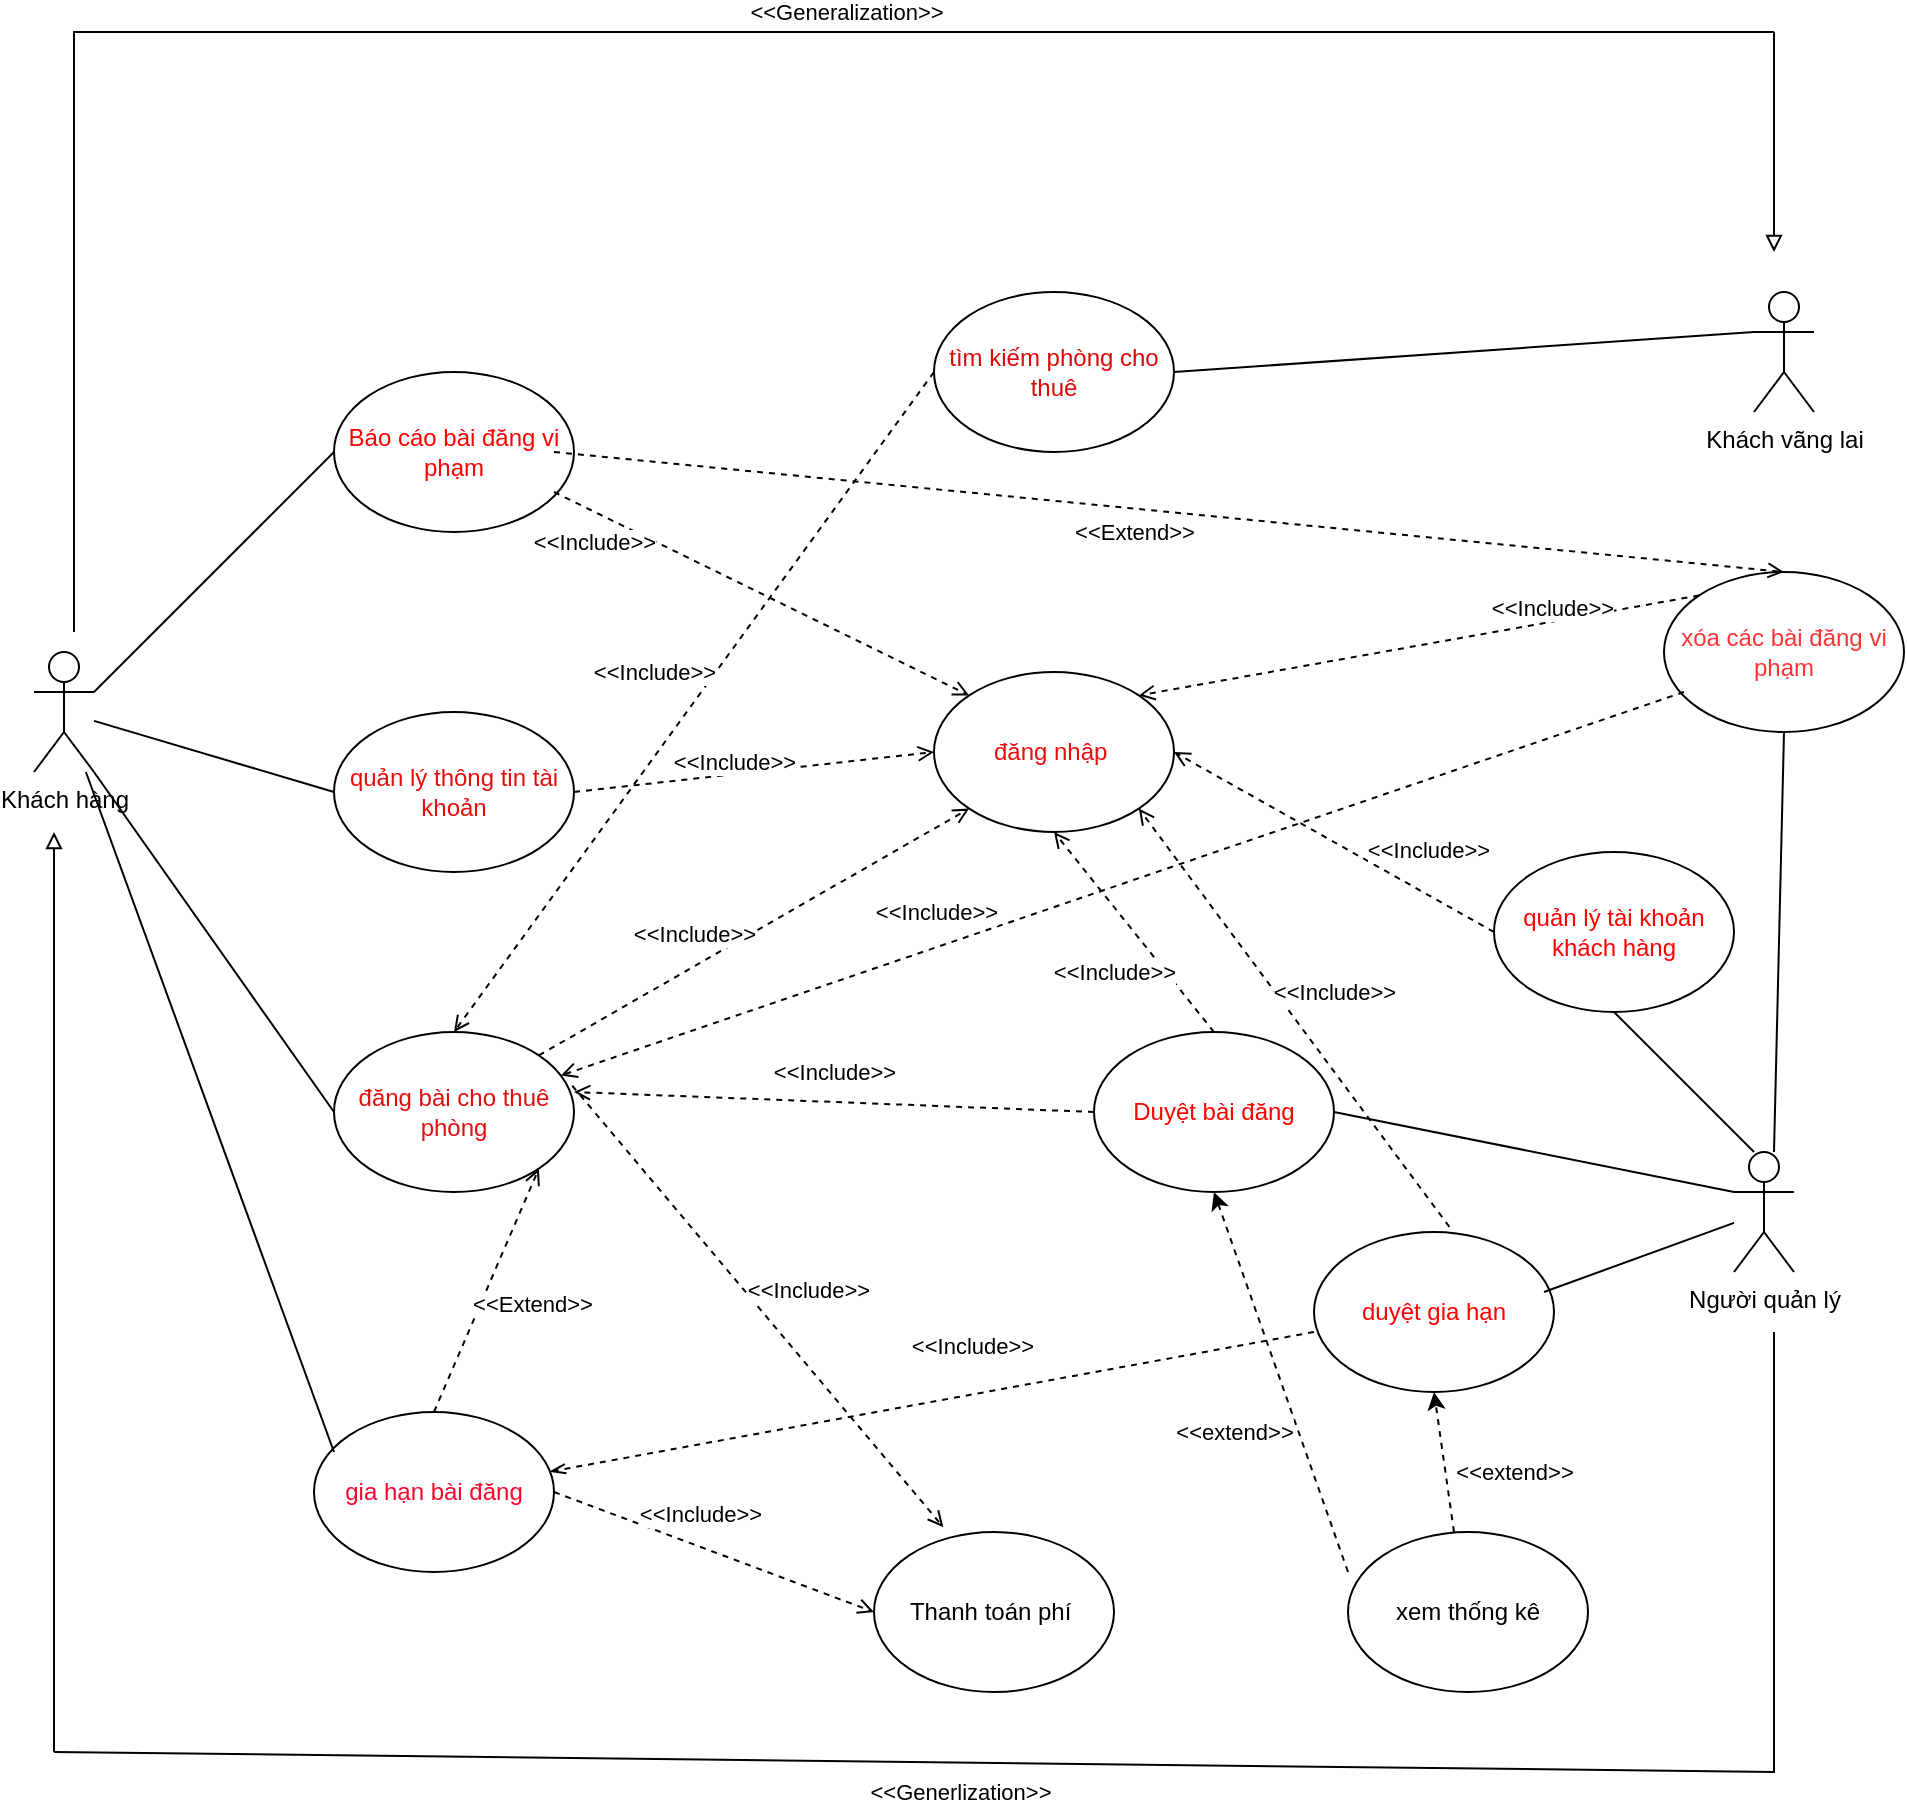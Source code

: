 <mxfile version="25.0.1" pages="7">
  <diagram name="Page-1" id="BQ_2tN83CtN3XIH8CyFC">
    <mxGraphModel dx="1050" dy="2858" grid="1" gridSize="10" guides="1" tooltips="1" connect="1" arrows="1" fold="1" page="1" pageScale="1" pageWidth="1654" pageHeight="2336" math="0" shadow="0">
      <root>
        <mxCell id="0" />
        <mxCell id="1" parent="0" />
        <mxCell id="l2JES9F-hAtox_VoTa_b-1" value="Khách hàng" style="shape=umlActor;verticalLabelPosition=bottom;verticalAlign=top;html=1;outlineConnect=0;" parent="1" vertex="1">
          <mxGeometry x="50" y="260" width="30" height="60" as="geometry" />
        </mxCell>
        <mxCell id="l2JES9F-hAtox_VoTa_b-2" value="Người quản lý" style="shape=umlActor;verticalLabelPosition=bottom;verticalAlign=top;html=1;outlineConnect=0;" parent="1" vertex="1">
          <mxGeometry x="900" y="510" width="30" height="60" as="geometry" />
        </mxCell>
        <mxCell id="l2JES9F-hAtox_VoTa_b-3" value="Khách vãng lai" style="shape=umlActor;verticalLabelPosition=bottom;verticalAlign=top;html=1;outlineConnect=0;" parent="1" vertex="1">
          <mxGeometry x="910" y="80" width="30" height="60" as="geometry" />
        </mxCell>
        <mxCell id="l2JES9F-hAtox_VoTa_b-4" value="đăng nhập&amp;nbsp;" style="ellipse;whiteSpace=wrap;html=1;fontColor=#e70d0d;" parent="1" vertex="1">
          <mxGeometry x="500" y="270" width="120" height="80" as="geometry" />
        </mxCell>
        <mxCell id="l2JES9F-hAtox_VoTa_b-5" value="quản lý thông tin tài khoản" style="ellipse;whiteSpace=wrap;html=1;fontColor=#e90c0c;" parent="1" vertex="1">
          <mxGeometry x="200" y="290" width="120" height="80" as="geometry" />
        </mxCell>
        <mxCell id="l2JES9F-hAtox_VoTa_b-6" value="đăng bài cho thuê phòng" style="ellipse;whiteSpace=wrap;html=1;fontColor=#e10e0e;" parent="1" vertex="1">
          <mxGeometry x="200" y="450" width="120" height="80" as="geometry" />
        </mxCell>
        <mxCell id="l2JES9F-hAtox_VoTa_b-7" value="Báo cáo bài đăng vi phạm" style="ellipse;whiteSpace=wrap;html=1;fontColor=#FF0000;" parent="1" vertex="1">
          <mxGeometry x="200" y="120" width="120" height="80" as="geometry" />
        </mxCell>
        <mxCell id="l2JES9F-hAtox_VoTa_b-8" value="Duyệt bài đăng" style="ellipse;whiteSpace=wrap;html=1;fontColor=#FF0000;" parent="1" vertex="1">
          <mxGeometry x="580" y="450" width="120" height="80" as="geometry" />
        </mxCell>
        <mxCell id="l2JES9F-hAtox_VoTa_b-9" value="tìm kiếm phòng cho thuê" style="ellipse;whiteSpace=wrap;html=1;fontColor=#dd0808;" parent="1" vertex="1">
          <mxGeometry x="500" y="80" width="120" height="80" as="geometry" />
        </mxCell>
        <mxCell id="l2JES9F-hAtox_VoTa_b-10" value="Thanh toán phí&amp;nbsp;" style="ellipse;whiteSpace=wrap;html=1;" parent="1" vertex="1">
          <mxGeometry x="470" y="700" width="120" height="80" as="geometry" />
        </mxCell>
        <mxCell id="l2JES9F-hAtox_VoTa_b-11" value="xóa các bài đăng vi phạm" style="ellipse;whiteSpace=wrap;html=1;fontColor=#FF3333;" parent="1" vertex="1">
          <mxGeometry x="865" y="220" width="120" height="80" as="geometry" />
        </mxCell>
        <mxCell id="l2JES9F-hAtox_VoTa_b-12" value="quản lý tài khoản khách hàng" style="ellipse;whiteSpace=wrap;html=1;fontColor=#FF0000;" parent="1" vertex="1">
          <mxGeometry x="780" y="360" width="120" height="80" as="geometry" />
        </mxCell>
        <mxCell id="l2JES9F-hAtox_VoTa_b-13" value="duyệt gia hạn" style="ellipse;whiteSpace=wrap;html=1;fontColor=#FF0000;" parent="1" vertex="1">
          <mxGeometry x="690" y="550" width="120" height="80" as="geometry" />
        </mxCell>
        <mxCell id="l2JES9F-hAtox_VoTa_b-14" value="" style="endArrow=none;html=1;rounded=0;entryX=0;entryY=0.5;entryDx=0;entryDy=0;" parent="1" target="l2JES9F-hAtox_VoTa_b-7" edge="1">
          <mxGeometry width="50" height="50" relative="1" as="geometry">
            <mxPoint x="80" y="280" as="sourcePoint" />
            <mxPoint x="130" y="230" as="targetPoint" />
          </mxGeometry>
        </mxCell>
        <mxCell id="l2JES9F-hAtox_VoTa_b-15" value="" style="endArrow=none;html=1;rounded=0;entryX=0;entryY=0.5;entryDx=0;entryDy=0;" parent="1" source="l2JES9F-hAtox_VoTa_b-1" target="l2JES9F-hAtox_VoTa_b-5" edge="1">
          <mxGeometry width="50" height="50" relative="1" as="geometry">
            <mxPoint x="80" y="320" as="sourcePoint" />
            <mxPoint x="130" y="270" as="targetPoint" />
          </mxGeometry>
        </mxCell>
        <mxCell id="l2JES9F-hAtox_VoTa_b-16" value="" style="endArrow=none;html=1;rounded=0;exitX=0;exitY=0.5;exitDx=0;exitDy=0;entryX=1;entryY=1;entryDx=0;entryDy=0;entryPerimeter=0;" parent="1" source="l2JES9F-hAtox_VoTa_b-6" target="l2JES9F-hAtox_VoTa_b-1" edge="1">
          <mxGeometry width="50" height="50" relative="1" as="geometry">
            <mxPoint x="50" y="390" as="sourcePoint" />
            <mxPoint x="100" y="340" as="targetPoint" />
          </mxGeometry>
        </mxCell>
        <mxCell id="l2JES9F-hAtox_VoTa_b-17" value="" style="endArrow=open;html=1;rounded=0;entryX=0.289;entryY=-0.03;entryDx=0;entryDy=0;dashed=1;endFill=0;exitX=0.993;exitY=0.336;exitDx=0;exitDy=0;exitPerimeter=0;entryPerimeter=0;" parent="1" source="l2JES9F-hAtox_VoTa_b-6" target="l2JES9F-hAtox_VoTa_b-10" edge="1">
          <mxGeometry width="50" height="50" relative="1" as="geometry">
            <mxPoint x="320" y="342" as="sourcePoint" />
            <mxPoint x="408" y="280" as="targetPoint" />
          </mxGeometry>
        </mxCell>
        <mxCell id="l2JES9F-hAtox_VoTa_b-18" value="&amp;lt;&amp;lt;Include&amp;gt;&amp;gt;" style="edgeLabel;html=1;align=center;verticalAlign=middle;resizable=0;points=[];" parent="l2JES9F-hAtox_VoTa_b-17" vertex="1" connectable="0">
          <mxGeometry x="0.053" y="2" relative="1" as="geometry">
            <mxPoint x="18" y="-13" as="offset" />
          </mxGeometry>
        </mxCell>
        <mxCell id="l2JES9F-hAtox_VoTa_b-19" value="" style="endArrow=open;dashed=1;html=1;rounded=0;entryX=1;entryY=0.375;entryDx=0;entryDy=0;endFill=0;exitX=0;exitY=0.5;exitDx=0;exitDy=0;entryPerimeter=0;" parent="1" source="l2JES9F-hAtox_VoTa_b-8" target="l2JES9F-hAtox_VoTa_b-6" edge="1">
          <mxGeometry width="50" height="50" relative="1" as="geometry">
            <mxPoint x="473" y="399" as="sourcePoint" />
            <mxPoint x="447" y="480" as="targetPoint" />
          </mxGeometry>
        </mxCell>
        <mxCell id="l2JES9F-hAtox_VoTa_b-20" value="&amp;lt;&amp;lt;Include&amp;gt;&amp;gt;" style="edgeLabel;html=1;align=center;verticalAlign=middle;resizable=0;points=[];" parent="l2JES9F-hAtox_VoTa_b-19" vertex="1" connectable="0">
          <mxGeometry x="-0.332" y="-1" relative="1" as="geometry">
            <mxPoint x="-43" y="-16" as="offset" />
          </mxGeometry>
        </mxCell>
        <mxCell id="l2JES9F-hAtox_VoTa_b-21" value="" style="endArrow=none;html=1;rounded=0;" parent="1" target="l2JES9F-hAtox_VoTa_b-2" edge="1">
          <mxGeometry width="50" height="50" relative="1" as="geometry">
            <mxPoint x="805" y="580" as="sourcePoint" />
            <mxPoint x="960" y="550" as="targetPoint" />
          </mxGeometry>
        </mxCell>
        <mxCell id="l2JES9F-hAtox_VoTa_b-22" value="" style="endArrow=none;html=1;rounded=0;entryX=1.017;entryY=0.418;entryDx=0;entryDy=0;entryPerimeter=0;exitX=0.5;exitY=1;exitDx=0;exitDy=0;" parent="1" source="l2JES9F-hAtox_VoTa_b-12" edge="1">
          <mxGeometry width="50" height="50" relative="1" as="geometry">
            <mxPoint x="978" y="497" as="sourcePoint" />
            <mxPoint x="910" y="510" as="targetPoint" />
          </mxGeometry>
        </mxCell>
        <mxCell id="l2JES9F-hAtox_VoTa_b-23" value="" style="endArrow=none;html=1;rounded=0;entryX=0.5;entryY=1;entryDx=0;entryDy=0;" parent="1" target="l2JES9F-hAtox_VoTa_b-11" edge="1">
          <mxGeometry width="50" height="50" relative="1" as="geometry">
            <mxPoint x="920" y="510" as="sourcePoint" />
            <mxPoint x="970" y="460" as="targetPoint" />
          </mxGeometry>
        </mxCell>
        <mxCell id="l2JES9F-hAtox_VoTa_b-25" value="gia hạn bài đăng" style="ellipse;whiteSpace=wrap;html=1;fontColor=#f9062b;" parent="1" vertex="1">
          <mxGeometry x="190" y="640" width="120" height="80" as="geometry" />
        </mxCell>
        <mxCell id="l2JES9F-hAtox_VoTa_b-30" value="" style="endArrow=open;html=1;rounded=0;entryX=1;entryY=1;entryDx=0;entryDy=0;dashed=1;startArrow=none;startFill=0;endFill=0;exitX=0.5;exitY=0;exitDx=0;exitDy=0;" parent="1" source="l2JES9F-hAtox_VoTa_b-25" target="l2JES9F-hAtox_VoTa_b-6" edge="1">
          <mxGeometry width="50" height="50" relative="1" as="geometry">
            <mxPoint x="350" y="650" as="sourcePoint" />
            <mxPoint x="468" y="538" as="targetPoint" />
          </mxGeometry>
        </mxCell>
        <mxCell id="l2JES9F-hAtox_VoTa_b-31" value="&amp;lt;&amp;lt;Extend&amp;gt;&amp;gt;" style="edgeLabel;html=1;align=center;verticalAlign=middle;resizable=0;points=[];" parent="l2JES9F-hAtox_VoTa_b-30" vertex="1" connectable="0">
          <mxGeometry x="-0.044" y="-11" relative="1" as="geometry">
            <mxPoint x="14" as="offset" />
          </mxGeometry>
        </mxCell>
        <mxCell id="l2JES9F-hAtox_VoTa_b-32" value="" style="endArrow=open;dashed=1;html=1;rounded=0;entryX=0;entryY=0.5;entryDx=0;entryDy=0;endFill=0;exitX=1;exitY=0.5;exitDx=0;exitDy=0;" parent="1" source="l2JES9F-hAtox_VoTa_b-25" target="l2JES9F-hAtox_VoTa_b-10" edge="1">
          <mxGeometry width="50" height="50" relative="1" as="geometry">
            <mxPoint x="400" y="662" as="sourcePoint" />
            <mxPoint x="428" y="610" as="targetPoint" />
          </mxGeometry>
        </mxCell>
        <mxCell id="l2JES9F-hAtox_VoTa_b-33" value="&amp;lt;&amp;lt;Include&amp;gt;&amp;gt;" style="edgeLabel;html=1;align=center;verticalAlign=middle;resizable=0;points=[];" parent="l2JES9F-hAtox_VoTa_b-32" vertex="1" connectable="0">
          <mxGeometry x="-0.332" y="-1" relative="1" as="geometry">
            <mxPoint x="20" y="-10" as="offset" />
          </mxGeometry>
        </mxCell>
        <mxCell id="l2JES9F-hAtox_VoTa_b-34" value="" style="endArrow=none;html=1;rounded=0;entryX=0;entryY=0.333;entryDx=0;entryDy=0;entryPerimeter=0;" parent="1" target="l2JES9F-hAtox_VoTa_b-2" edge="1">
          <mxGeometry width="50" height="50" relative="1" as="geometry">
            <mxPoint x="700" y="490" as="sourcePoint" />
            <mxPoint x="750" y="440" as="targetPoint" />
          </mxGeometry>
        </mxCell>
        <mxCell id="l2JES9F-hAtox_VoTa_b-35" value="" style="endArrow=openThin;dashed=1;html=1;rounded=0;entryX=0.982;entryY=0.373;entryDx=0;entryDy=0;endFill=0;exitX=0;exitY=0.5;exitDx=0;exitDy=0;entryPerimeter=0;" parent="1" target="l2JES9F-hAtox_VoTa_b-25" edge="1">
          <mxGeometry width="50" height="50" relative="1" as="geometry">
            <mxPoint x="690" y="600" as="sourcePoint" />
            <mxPoint x="430" y="590" as="targetPoint" />
          </mxGeometry>
        </mxCell>
        <mxCell id="l2JES9F-hAtox_VoTa_b-36" value="&amp;lt;&amp;lt;Include&amp;gt;&amp;gt;" style="edgeLabel;html=1;align=center;verticalAlign=middle;resizable=0;points=[];" parent="l2JES9F-hAtox_VoTa_b-35" vertex="1" connectable="0">
          <mxGeometry x="-0.332" y="-1" relative="1" as="geometry">
            <mxPoint x="-43" y="-16" as="offset" />
          </mxGeometry>
        </mxCell>
        <mxCell id="l2JES9F-hAtox_VoTa_b-37" value="" style="endArrow=open;html=1;rounded=0;entryX=0.5;entryY=0;entryDx=0;entryDy=0;dashed=1;startArrow=none;startFill=0;endFill=0;exitX=1;exitY=0.5;exitDx=0;exitDy=0;" parent="1" target="l2JES9F-hAtox_VoTa_b-11" edge="1">
          <mxGeometry width="50" height="50" relative="1" as="geometry">
            <mxPoint x="310" y="160" as="sourcePoint" />
            <mxPoint x="445" y="140" as="targetPoint" />
          </mxGeometry>
        </mxCell>
        <mxCell id="l2JES9F-hAtox_VoTa_b-38" value="&amp;lt;&amp;lt;Extend&amp;gt;&amp;gt;" style="edgeLabel;html=1;align=center;verticalAlign=middle;resizable=0;points=[];" parent="l2JES9F-hAtox_VoTa_b-37" vertex="1" connectable="0">
          <mxGeometry x="-0.044" y="-11" relative="1" as="geometry">
            <mxPoint x="-3" as="offset" />
          </mxGeometry>
        </mxCell>
        <mxCell id="l2JES9F-hAtox_VoTa_b-39" value="" style="endArrow=none;html=1;rounded=0;entryX=0;entryY=0.333;entryDx=0;entryDy=0;entryPerimeter=0;exitX=1;exitY=0.5;exitDx=0;exitDy=0;" parent="1" source="l2JES9F-hAtox_VoTa_b-9" target="l2JES9F-hAtox_VoTa_b-3" edge="1">
          <mxGeometry width="50" height="50" relative="1" as="geometry">
            <mxPoint x="800" y="170" as="sourcePoint" />
            <mxPoint x="850" y="120" as="targetPoint" />
          </mxGeometry>
        </mxCell>
        <mxCell id="l2JES9F-hAtox_VoTa_b-40" value="" style="endArrow=open;dashed=1;html=1;rounded=0;entryX=0;entryY=0;entryDx=0;entryDy=0;endFill=0;exitX=1;exitY=0.5;exitDx=0;exitDy=0;" parent="1" target="l2JES9F-hAtox_VoTa_b-4" edge="1">
          <mxGeometry width="50" height="50" relative="1" as="geometry">
            <mxPoint x="310" y="180" as="sourcePoint" />
            <mxPoint x="420" y="280" as="targetPoint" />
          </mxGeometry>
        </mxCell>
        <mxCell id="l2JES9F-hAtox_VoTa_b-41" value="&amp;lt;&amp;lt;Include&amp;gt;&amp;gt;" style="edgeLabel;html=1;align=center;verticalAlign=middle;resizable=0;points=[];" parent="l2JES9F-hAtox_VoTa_b-40" vertex="1" connectable="0">
          <mxGeometry x="-0.332" y="-1" relative="1" as="geometry">
            <mxPoint x="-49" y="-10" as="offset" />
          </mxGeometry>
        </mxCell>
        <mxCell id="l2JES9F-hAtox_VoTa_b-42" value="" style="endArrow=open;dashed=1;html=1;rounded=0;entryX=0;entryY=0.5;entryDx=0;entryDy=0;endFill=0;exitX=1;exitY=0.5;exitDx=0;exitDy=0;" parent="1" target="l2JES9F-hAtox_VoTa_b-4" edge="1">
          <mxGeometry width="50" height="50" relative="1" as="geometry">
            <mxPoint x="320" y="330" as="sourcePoint" />
            <mxPoint x="430" y="430" as="targetPoint" />
          </mxGeometry>
        </mxCell>
        <mxCell id="l2JES9F-hAtox_VoTa_b-43" value="&amp;lt;&amp;lt;Include&amp;gt;&amp;gt;" style="edgeLabel;html=1;align=center;verticalAlign=middle;resizable=0;points=[];" parent="l2JES9F-hAtox_VoTa_b-42" vertex="1" connectable="0">
          <mxGeometry x="-0.332" y="-1" relative="1" as="geometry">
            <mxPoint x="20" y="-10" as="offset" />
          </mxGeometry>
        </mxCell>
        <mxCell id="l2JES9F-hAtox_VoTa_b-44" value="" style="endArrow=open;dashed=1;html=1;rounded=0;entryX=0;entryY=1;entryDx=0;entryDy=0;endFill=0;exitX=1;exitY=0;exitDx=0;exitDy=0;" parent="1" source="l2JES9F-hAtox_VoTa_b-6" target="l2JES9F-hAtox_VoTa_b-4" edge="1">
          <mxGeometry width="50" height="50" relative="1" as="geometry">
            <mxPoint x="390" y="340" as="sourcePoint" />
            <mxPoint x="500" y="440" as="targetPoint" />
          </mxGeometry>
        </mxCell>
        <mxCell id="l2JES9F-hAtox_VoTa_b-45" value="&amp;lt;&amp;lt;Include&amp;gt;&amp;gt;" style="edgeLabel;html=1;align=center;verticalAlign=middle;resizable=0;points=[];" parent="l2JES9F-hAtox_VoTa_b-44" vertex="1" connectable="0">
          <mxGeometry x="-0.332" y="-1" relative="1" as="geometry">
            <mxPoint x="5" y="-21" as="offset" />
          </mxGeometry>
        </mxCell>
        <mxCell id="l2JES9F-hAtox_VoTa_b-46" value="" style="endArrow=open;dashed=1;html=1;rounded=0;entryX=1;entryY=0.5;entryDx=0;entryDy=0;endFill=0;exitX=0;exitY=0.5;exitDx=0;exitDy=0;" parent="1" source="l2JES9F-hAtox_VoTa_b-12" target="l2JES9F-hAtox_VoTa_b-4" edge="1">
          <mxGeometry width="50" height="50" relative="1" as="geometry">
            <mxPoint x="630" y="400" as="sourcePoint" />
            <mxPoint x="838" y="502" as="targetPoint" />
          </mxGeometry>
        </mxCell>
        <mxCell id="l2JES9F-hAtox_VoTa_b-47" value="&amp;lt;&amp;lt;Include&amp;gt;&amp;gt;" style="edgeLabel;html=1;align=center;verticalAlign=middle;resizable=0;points=[];" parent="l2JES9F-hAtox_VoTa_b-46" vertex="1" connectable="0">
          <mxGeometry x="-0.332" y="-1" relative="1" as="geometry">
            <mxPoint x="20" y="-10" as="offset" />
          </mxGeometry>
        </mxCell>
        <mxCell id="l2JES9F-hAtox_VoTa_b-48" value="" style="endArrow=open;dashed=1;html=1;rounded=0;entryX=0.5;entryY=1;entryDx=0;entryDy=0;endFill=0;exitX=0.5;exitY=0;exitDx=0;exitDy=0;" parent="1" source="l2JES9F-hAtox_VoTa_b-8" target="l2JES9F-hAtox_VoTa_b-4" edge="1">
          <mxGeometry width="50" height="50" relative="1" as="geometry">
            <mxPoint x="740" y="460" as="sourcePoint" />
            <mxPoint x="580" y="370" as="targetPoint" />
          </mxGeometry>
        </mxCell>
        <mxCell id="l2JES9F-hAtox_VoTa_b-49" value="&amp;lt;&amp;lt;Include&amp;gt;&amp;gt;" style="edgeLabel;html=1;align=center;verticalAlign=middle;resizable=0;points=[];" parent="l2JES9F-hAtox_VoTa_b-48" vertex="1" connectable="0">
          <mxGeometry x="-0.332" y="-1" relative="1" as="geometry">
            <mxPoint x="-24" y="4" as="offset" />
          </mxGeometry>
        </mxCell>
        <mxCell id="l2JES9F-hAtox_VoTa_b-50" value="" style="endArrow=open;dashed=1;html=1;rounded=0;entryX=1;entryY=1;entryDx=0;entryDy=0;endFill=0;exitX=0.564;exitY=-0.032;exitDx=0;exitDy=0;exitPerimeter=0;" parent="1" source="l2JES9F-hAtox_VoTa_b-13" target="l2JES9F-hAtox_VoTa_b-4" edge="1">
          <mxGeometry width="50" height="50" relative="1" as="geometry">
            <mxPoint x="800" y="420" as="sourcePoint" />
            <mxPoint x="640" y="330" as="targetPoint" />
          </mxGeometry>
        </mxCell>
        <mxCell id="l2JES9F-hAtox_VoTa_b-51" value="&amp;lt;&amp;lt;Include&amp;gt;&amp;gt;" style="edgeLabel;html=1;align=center;verticalAlign=middle;resizable=0;points=[];" parent="l2JES9F-hAtox_VoTa_b-50" vertex="1" connectable="0">
          <mxGeometry x="-0.332" y="-1" relative="1" as="geometry">
            <mxPoint x="-7" y="-47" as="offset" />
          </mxGeometry>
        </mxCell>
        <mxCell id="l2JES9F-hAtox_VoTa_b-52" value="" style="endArrow=open;dashed=1;html=1;rounded=0;entryX=1;entryY=0;entryDx=0;entryDy=0;endFill=0;exitX=0;exitY=0;exitDx=0;exitDy=0;" parent="1" source="l2JES9F-hAtox_VoTa_b-11" target="l2JES9F-hAtox_VoTa_b-4" edge="1">
          <mxGeometry width="50" height="50" relative="1" as="geometry">
            <mxPoint x="810" y="370" as="sourcePoint" />
            <mxPoint x="650" y="280" as="targetPoint" />
          </mxGeometry>
        </mxCell>
        <mxCell id="l2JES9F-hAtox_VoTa_b-53" value="&amp;lt;&amp;lt;Include&amp;gt;&amp;gt;" style="edgeLabel;html=1;align=center;verticalAlign=middle;resizable=0;points=[];" parent="l2JES9F-hAtox_VoTa_b-52" vertex="1" connectable="0">
          <mxGeometry x="-0.332" y="-1" relative="1" as="geometry">
            <mxPoint x="20" y="-10" as="offset" />
          </mxGeometry>
        </mxCell>
        <mxCell id="l2JES9F-hAtox_VoTa_b-54" value="" style="endArrow=open;html=1;rounded=0;entryX=0.5;entryY=0;entryDx=0;entryDy=0;dashed=1;endFill=0;exitX=0.993;exitY=0.336;exitDx=0;exitDy=0;exitPerimeter=0;" parent="1" target="l2JES9F-hAtox_VoTa_b-6" edge="1">
          <mxGeometry width="50" height="50" relative="1" as="geometry">
            <mxPoint x="500" y="120" as="sourcePoint" />
            <mxPoint x="636" y="381" as="targetPoint" />
          </mxGeometry>
        </mxCell>
        <mxCell id="l2JES9F-hAtox_VoTa_b-55" value="&amp;lt;&amp;lt;Include&amp;gt;&amp;gt;" style="edgeLabel;html=1;align=center;verticalAlign=middle;resizable=0;points=[];" parent="l2JES9F-hAtox_VoTa_b-54" vertex="1" connectable="0">
          <mxGeometry x="0.053" y="2" relative="1" as="geometry">
            <mxPoint x="-15" y="-25" as="offset" />
          </mxGeometry>
        </mxCell>
        <mxCell id="b-0u2ELMf1P-YtvKKE3--1" value="" style="endArrow=open;dashed=1;html=1;rounded=0;endFill=0;exitX=0;exitY=0.5;exitDx=0;exitDy=0;" parent="1" target="l2JES9F-hAtox_VoTa_b-6" edge="1">
          <mxGeometry width="50" height="50" relative="1" as="geometry">
            <mxPoint x="875" y="280" as="sourcePoint" />
            <mxPoint x="460" y="430" as="targetPoint" />
          </mxGeometry>
        </mxCell>
        <mxCell id="b-0u2ELMf1P-YtvKKE3--2" value="&amp;lt;&amp;lt;Include&amp;gt;&amp;gt;" style="edgeLabel;html=1;align=center;verticalAlign=middle;resizable=0;points=[];" parent="b-0u2ELMf1P-YtvKKE3--1" vertex="1" connectable="0">
          <mxGeometry x="-0.332" y="-1" relative="1" as="geometry">
            <mxPoint x="-187" y="47" as="offset" />
          </mxGeometry>
        </mxCell>
        <mxCell id="b-0u2ELMf1P-YtvKKE3--3" value="" style="endArrow=none;html=1;rounded=0;" parent="1" target="l2JES9F-hAtox_VoTa_b-1" edge="1">
          <mxGeometry width="50" height="50" relative="1" as="geometry">
            <mxPoint x="200" y="660" as="sourcePoint" />
            <mxPoint x="250" y="610" as="targetPoint" />
          </mxGeometry>
        </mxCell>
        <mxCell id="TFb3uldHtJYD3gNNS8uy-1" value="" style="endArrow=none;html=1;rounded=0;endFill=0;" parent="1" edge="1">
          <mxGeometry width="50" height="50" relative="1" as="geometry">
            <mxPoint x="70" y="250" as="sourcePoint" />
            <mxPoint x="920" y="-50" as="targetPoint" />
            <Array as="points">
              <mxPoint x="70" y="-50" />
            </Array>
          </mxGeometry>
        </mxCell>
        <mxCell id="TFb3uldHtJYD3gNNS8uy-3" value="&amp;lt;&amp;lt;Generalization&amp;gt;&amp;gt;" style="edgeLabel;html=1;align=center;verticalAlign=middle;resizable=0;points=[];" parent="TFb3uldHtJYD3gNNS8uy-1" vertex="1" connectable="0">
          <mxGeometry x="0.193" y="1" relative="1" as="geometry">
            <mxPoint y="-9" as="offset" />
          </mxGeometry>
        </mxCell>
        <mxCell id="TFb3uldHtJYD3gNNS8uy-2" value="" style="endArrow=none;html=1;rounded=0;startArrow=block;startFill=0;" parent="1" edge="1">
          <mxGeometry width="50" height="50" relative="1" as="geometry">
            <mxPoint x="920" y="60" as="sourcePoint" />
            <mxPoint x="920" y="-50" as="targetPoint" />
          </mxGeometry>
        </mxCell>
        <mxCell id="TFb3uldHtJYD3gNNS8uy-4" value="" style="endArrow=none;html=1;rounded=0;" parent="1" edge="1">
          <mxGeometry width="50" height="50" relative="1" as="geometry">
            <mxPoint x="920" y="820" as="sourcePoint" />
            <mxPoint x="920" y="600" as="targetPoint" />
            <Array as="points">
              <mxPoint x="60" y="810" />
              <mxPoint x="920" y="820" />
            </Array>
          </mxGeometry>
        </mxCell>
        <mxCell id="TFb3uldHtJYD3gNNS8uy-5" value="&amp;lt;&amp;lt;Generlization&amp;gt;&amp;gt;" style="edgeLabel;html=1;align=center;verticalAlign=middle;resizable=0;points=[];" parent="TFb3uldHtJYD3gNNS8uy-4" vertex="1" connectable="0">
          <mxGeometry x="0.329" y="-2" relative="1" as="geometry">
            <mxPoint x="24" y="13" as="offset" />
          </mxGeometry>
        </mxCell>
        <mxCell id="TFb3uldHtJYD3gNNS8uy-6" value="" style="endArrow=block;html=1;rounded=0;endFill=0;" parent="1" edge="1">
          <mxGeometry width="50" height="50" relative="1" as="geometry">
            <mxPoint x="60" y="810" as="sourcePoint" />
            <mxPoint x="60" y="350" as="targetPoint" />
          </mxGeometry>
        </mxCell>
        <mxCell id="HPpDQk6_HdTzT-pxfKcA-1" value="xem thống kê" style="ellipse;whiteSpace=wrap;html=1;" vertex="1" parent="1">
          <mxGeometry x="707" y="700" width="120" height="80" as="geometry" />
        </mxCell>
        <mxCell id="HPpDQk6_HdTzT-pxfKcA-2" value="" style="endArrow=classic;html=1;rounded=0;entryX=0.5;entryY=1;entryDx=0;entryDy=0;dashed=1;" edge="1" parent="1" target="l2JES9F-hAtox_VoTa_b-13">
          <mxGeometry width="50" height="50" relative="1" as="geometry">
            <mxPoint x="760" y="700" as="sourcePoint" />
            <mxPoint x="810" y="650" as="targetPoint" />
          </mxGeometry>
        </mxCell>
        <mxCell id="HPpDQk6_HdTzT-pxfKcA-3" value="&amp;lt;&amp;lt;extend&amp;gt;&amp;gt;" style="edgeLabel;html=1;align=center;verticalAlign=middle;resizable=0;points=[];" vertex="1" connectable="0" parent="HPpDQk6_HdTzT-pxfKcA-2">
          <mxGeometry x="-0.396" y="-2" relative="1" as="geometry">
            <mxPoint x="31" y="-9" as="offset" />
          </mxGeometry>
        </mxCell>
        <mxCell id="kXOq1no8hSAdgimMVX8w-1" value="" style="endArrow=classic;html=1;rounded=0;entryX=0.5;entryY=1;entryDx=0;entryDy=0;dashed=1;" edge="1" parent="1" target="l2JES9F-hAtox_VoTa_b-8">
          <mxGeometry width="50" height="50" relative="1" as="geometry">
            <mxPoint x="707" y="720" as="sourcePoint" />
            <mxPoint x="697" y="650" as="targetPoint" />
          </mxGeometry>
        </mxCell>
        <mxCell id="kXOq1no8hSAdgimMVX8w-2" value="&amp;lt;&amp;lt;extend&amp;gt;&amp;gt;" style="edgeLabel;html=1;align=center;verticalAlign=middle;resizable=0;points=[];" vertex="1" connectable="0" parent="kXOq1no8hSAdgimMVX8w-1">
          <mxGeometry x="-0.396" y="-2" relative="1" as="geometry">
            <mxPoint x="-39" y="-12" as="offset" />
          </mxGeometry>
        </mxCell>
      </root>
    </mxGraphModel>
  </diagram>
  <diagram id="DK-BDEnetNu68t1VIco0" name="Page-2">
    <mxGraphModel dx="1050" dy="522" grid="1" gridSize="10" guides="1" tooltips="1" connect="1" arrows="1" fold="1" page="1" pageScale="1" pageWidth="850" pageHeight="1100" math="0" shadow="0">
      <root>
        <mxCell id="0" />
        <mxCell id="1" parent="0" />
        <mxCell id="_vLj43gm9U5g7hw9mRvg-1" value="KH/QTV" style="shape=umlActor;verticalLabelPosition=bottom;verticalAlign=top;html=1;outlineConnect=0;" parent="1" vertex="1">
          <mxGeometry x="180" y="220" width="30" height="60" as="geometry" />
        </mxCell>
        <mxCell id="_vLj43gm9U5g7hw9mRvg-2" value="đăng nhập" style="ellipse;whiteSpace=wrap;html=1;" parent="1" vertex="1">
          <mxGeometry x="340" y="220" width="120" height="80" as="geometry" />
        </mxCell>
        <mxCell id="_vLj43gm9U5g7hw9mRvg-3" value="" style="endArrow=none;html=1;rounded=0;entryX=0;entryY=0.5;entryDx=0;entryDy=0;" parent="1" target="_vLj43gm9U5g7hw9mRvg-2" edge="1">
          <mxGeometry width="50" height="50" relative="1" as="geometry">
            <mxPoint x="210" y="240" as="sourcePoint" />
            <mxPoint x="260" y="190" as="targetPoint" />
          </mxGeometry>
        </mxCell>
        <mxCell id="_vLj43gm9U5g7hw9mRvg-4" value="đăng ký" style="ellipse;whiteSpace=wrap;html=1;" parent="1" vertex="1">
          <mxGeometry x="560" y="160" width="100" height="60" as="geometry" />
        </mxCell>
        <mxCell id="_vLj43gm9U5g7hw9mRvg-5" value="Quên mật khẩu" style="ellipse;whiteSpace=wrap;html=1;" parent="1" vertex="1">
          <mxGeometry x="560" y="280" width="120" height="80" as="geometry" />
        </mxCell>
        <mxCell id="_vLj43gm9U5g7hw9mRvg-6" value="" style="endArrow=open;dashed=1;html=1;rounded=0;entryX=1;entryY=0;entryDx=0;entryDy=0;endFill=0;exitX=0;exitY=0.5;exitDx=0;exitDy=0;" parent="1" source="_vLj43gm9U5g7hw9mRvg-4" target="_vLj43gm9U5g7hw9mRvg-2" edge="1">
          <mxGeometry width="50" height="50" relative="1" as="geometry">
            <mxPoint x="638.04" y="170" as="sourcePoint" />
            <mxPoint x="468.04" y="250" as="targetPoint" />
          </mxGeometry>
        </mxCell>
        <mxCell id="_vLj43gm9U5g7hw9mRvg-7" value="&amp;lt;&amp;lt;Extend&amp;gt;&amp;gt;" style="edgeLabel;html=1;align=center;verticalAlign=middle;resizable=0;points=[];" parent="_vLj43gm9U5g7hw9mRvg-6" vertex="1" connectable="0">
          <mxGeometry x="-0.332" y="-1" relative="1" as="geometry">
            <mxPoint x="-19" y="-9" as="offset" />
          </mxGeometry>
        </mxCell>
        <mxCell id="_vLj43gm9U5g7hw9mRvg-8" value="" style="endArrow=open;dashed=1;html=1;rounded=0;entryX=1;entryY=1;entryDx=0;entryDy=0;endFill=0;exitX=0;exitY=0.5;exitDx=0;exitDy=0;" parent="1" source="_vLj43gm9U5g7hw9mRvg-5" target="_vLj43gm9U5g7hw9mRvg-2" edge="1">
          <mxGeometry width="50" height="50" relative="1" as="geometry">
            <mxPoint x="688.04" y="200" as="sourcePoint" />
            <mxPoint x="460.0" y="269.76" as="targetPoint" />
          </mxGeometry>
        </mxCell>
        <mxCell id="_vLj43gm9U5g7hw9mRvg-9" value="&amp;lt;&amp;lt;Extend&amp;gt;&amp;gt;" style="edgeLabel;html=1;align=center;verticalAlign=middle;resizable=0;points=[];" parent="_vLj43gm9U5g7hw9mRvg-8" vertex="1" connectable="0">
          <mxGeometry x="-0.332" y="-1" relative="1" as="geometry">
            <mxPoint x="7" y="-19" as="offset" />
          </mxGeometry>
        </mxCell>
      </root>
    </mxGraphModel>
  </diagram>
  <diagram id="AdcU6uADzQ5xVJpkTxkQ" name="Page-3">
    <mxGraphModel dx="1050" dy="522" grid="1" gridSize="10" guides="1" tooltips="1" connect="1" arrows="1" fold="1" page="1" pageScale="1" pageWidth="850" pageHeight="1100" math="0" shadow="0">
      <root>
        <mxCell id="0" />
        <mxCell id="1" parent="0" />
        <mxCell id="3ZRDN9v3aJLgR-9kueVp-1" value="Khách vãng lai" style="shape=umlActor;verticalLabelPosition=bottom;verticalAlign=top;html=1;outlineConnect=0;" parent="1" vertex="1">
          <mxGeometry x="480" y="160" width="30" height="60" as="geometry" />
        </mxCell>
        <mxCell id="3ZRDN9v3aJLgR-9kueVp-2" value="tìm kiếm phòng cho thuê" style="ellipse;whiteSpace=wrap;html=1;fontColor=#dd0808;" parent="1" vertex="1">
          <mxGeometry x="205" y="150" width="120" height="80" as="geometry" />
        </mxCell>
        <mxCell id="3ZRDN9v3aJLgR-9kueVp-3" value="" style="endArrow=none;html=1;rounded=0;entryX=0;entryY=0.333;entryDx=0;entryDy=0;entryPerimeter=0;exitX=1;exitY=0.5;exitDx=0;exitDy=0;" parent="1" source="3ZRDN9v3aJLgR-9kueVp-2" target="3ZRDN9v3aJLgR-9kueVp-1" edge="1">
          <mxGeometry width="50" height="50" relative="1" as="geometry">
            <mxPoint x="505" y="240" as="sourcePoint" />
            <mxPoint x="555" y="190" as="targetPoint" />
          </mxGeometry>
        </mxCell>
        <mxCell id="WxSM_XbFUbo_hL1HU9uR-1" value="" style="endArrow=open;html=1;rounded=0;entryX=0.628;entryY=-0.02;entryDx=0;entryDy=0;dashed=1;startArrow=none;startFill=0;endFill=0;entryPerimeter=0;" parent="1" target="3ZRDN9v3aJLgR-9kueVp-2" edge="1">
          <mxGeometry width="50" height="50" relative="1" as="geometry">
            <mxPoint x="340" y="80" as="sourcePoint" />
            <mxPoint x="485" y="20" as="targetPoint" />
          </mxGeometry>
        </mxCell>
        <mxCell id="WxSM_XbFUbo_hL1HU9uR-2" value="&amp;lt;&amp;lt;Extend&amp;gt;&amp;gt;" style="edgeLabel;html=1;align=center;verticalAlign=middle;resizable=0;points=[];" parent="WxSM_XbFUbo_hL1HU9uR-1" vertex="1" connectable="0">
          <mxGeometry x="-0.044" y="-11" relative="1" as="geometry">
            <mxPoint x="37" as="offset" />
          </mxGeometry>
        </mxCell>
        <mxCell id="WxSM_XbFUbo_hL1HU9uR-10" value="" style="endArrow=open;html=1;rounded=0;entryX=0.602;entryY=0.99;entryDx=0;entryDy=0;dashed=1;startArrow=none;startFill=0;endFill=0;entryPerimeter=0;" parent="1" target="3ZRDN9v3aJLgR-9kueVp-2" edge="1">
          <mxGeometry width="50" height="50" relative="1" as="geometry">
            <mxPoint x="320" y="290" as="sourcePoint" />
            <mxPoint x="330" y="278" as="targetPoint" />
          </mxGeometry>
        </mxCell>
        <mxCell id="WxSM_XbFUbo_hL1HU9uR-11" value="&amp;lt;&amp;lt;Extend&amp;gt;&amp;gt;" style="edgeLabel;html=1;align=center;verticalAlign=middle;resizable=0;points=[];" parent="WxSM_XbFUbo_hL1HU9uR-10" vertex="1" connectable="0">
          <mxGeometry x="-0.044" y="-11" relative="1" as="geometry">
            <mxPoint x="14" as="offset" />
          </mxGeometry>
        </mxCell>
        <mxCell id="WxSM_XbFUbo_hL1HU9uR-12" value="" style="endArrow=open;html=1;rounded=0;entryX=0;entryY=1;entryDx=0;entryDy=0;dashed=1;startArrow=none;startFill=0;endFill=0;" parent="1" target="3ZRDN9v3aJLgR-9kueVp-2" edge="1">
          <mxGeometry width="50" height="50" relative="1" as="geometry">
            <mxPoint x="150" y="280" as="sourcePoint" />
            <mxPoint x="145" y="278" as="targetPoint" />
          </mxGeometry>
        </mxCell>
        <mxCell id="WxSM_XbFUbo_hL1HU9uR-13" value="&amp;lt;&amp;lt;Extend&amp;gt;&amp;gt;" style="edgeLabel;html=1;align=center;verticalAlign=middle;resizable=0;points=[];" parent="WxSM_XbFUbo_hL1HU9uR-12" vertex="1" connectable="0">
          <mxGeometry x="-0.044" y="-11" relative="1" as="geometry">
            <mxPoint x="14" as="offset" />
          </mxGeometry>
        </mxCell>
        <mxCell id="amLRYKWG9-1qY6DLtA-4-1" value="vị trí" style="ellipse;whiteSpace=wrap;html=1;" parent="1" vertex="1">
          <mxGeometry x="290" width="120" height="80" as="geometry" />
        </mxCell>
        <mxCell id="uzDWtCK9vuwgr5Q50wuI-1" value="diện tích" style="ellipse;whiteSpace=wrap;html=1;" parent="1" vertex="1">
          <mxGeometry x="260" y="290" width="120" height="80" as="geometry" />
        </mxCell>
        <mxCell id="uzDWtCK9vuwgr5Q50wuI-2" value="giá thuê" style="ellipse;whiteSpace=wrap;html=1;" parent="1" vertex="1">
          <mxGeometry x="85" y="280" width="120" height="80" as="geometry" />
        </mxCell>
      </root>
    </mxGraphModel>
  </diagram>
  <diagram id="jlStm3_MiZy4u-bcFs-Z" name="Page-4">
    <mxGraphModel dx="1050" dy="522" grid="1" gridSize="10" guides="1" tooltips="1" connect="1" arrows="1" fold="1" page="1" pageScale="1" pageWidth="850" pageHeight="1100" math="0" shadow="0">
      <root>
        <mxCell id="0" />
        <mxCell id="1" parent="0" />
        <mxCell id="a0hTIUQvzzGB4Qp-WPHo-1" value="đăng bài cho thuê phòng" style="ellipse;whiteSpace=wrap;html=1;fontColor=#e10e0e;" parent="1" vertex="1">
          <mxGeometry x="230" y="210" width="120" height="80" as="geometry" />
        </mxCell>
        <mxCell id="_9Zv6KT4foKfuj4rbwlR-1" value="Sửa đổi thông tin bài đăng" style="ellipse;whiteSpace=wrap;html=1;" parent="1" vertex="1">
          <mxGeometry x="50" y="360" width="120" height="80" as="geometry" />
        </mxCell>
        <mxCell id="XGHhkH7ezQuiViq_fRqm-1" value="xem thông báo bài đăng" style="ellipse;whiteSpace=wrap;html=1;" parent="1" vertex="1">
          <mxGeometry x="260" y="400" width="120" height="80" as="geometry" />
        </mxCell>
        <mxCell id="Ab7JC8efoFUuer58Xzpu-1" value="" style="endArrow=open;html=1;rounded=0;entryX=0;entryY=1;entryDx=0;entryDy=0;dashed=1;startArrow=none;startFill=0;endFill=0;exitX=1;exitY=0.5;exitDx=0;exitDy=0;" parent="1" target="a0hTIUQvzzGB4Qp-WPHo-1" edge="1">
          <mxGeometry width="50" height="50" relative="1" as="geometry">
            <mxPoint x="125" y="360" as="sourcePoint" />
            <mxPoint x="260" y="340" as="targetPoint" />
          </mxGeometry>
        </mxCell>
        <mxCell id="Ab7JC8efoFUuer58Xzpu-2" value="&amp;lt;&amp;lt;Extend&amp;gt;&amp;gt;" style="edgeLabel;html=1;align=center;verticalAlign=middle;resizable=0;points=[];" parent="Ab7JC8efoFUuer58Xzpu-1" vertex="1" connectable="0">
          <mxGeometry x="-0.044" y="-11" relative="1" as="geometry">
            <mxPoint x="14" as="offset" />
          </mxGeometry>
        </mxCell>
        <mxCell id="3EYp0Mp58rfvk7cM-dxg-1" value="" style="endArrow=open;html=1;rounded=0;entryX=0.607;entryY=1.02;entryDx=0;entryDy=0;dashed=1;startArrow=none;startFill=0;endFill=0;exitX=1;exitY=0.5;exitDx=0;exitDy=0;entryPerimeter=0;" parent="1" target="a0hTIUQvzzGB4Qp-WPHo-1" edge="1">
          <mxGeometry width="50" height="50" relative="1" as="geometry">
            <mxPoint x="330" y="399" as="sourcePoint" />
            <mxPoint x="435" y="290" as="targetPoint" />
          </mxGeometry>
        </mxCell>
        <mxCell id="3EYp0Mp58rfvk7cM-dxg-2" value="&amp;lt;&amp;lt;Extend&amp;gt;&amp;gt;" style="edgeLabel;html=1;align=center;verticalAlign=middle;resizable=0;points=[];" parent="3EYp0Mp58rfvk7cM-dxg-1" vertex="1" connectable="0">
          <mxGeometry x="-0.044" y="-11" relative="1" as="geometry">
            <mxPoint x="14" as="offset" />
          </mxGeometry>
        </mxCell>
        <mxCell id="U1ng-IPTGww3_5i2BqIn-1" value="Khách hàng" style="shape=umlActor;verticalLabelPosition=bottom;verticalAlign=top;html=1;outlineConnect=0;" parent="1" vertex="1">
          <mxGeometry x="480" y="220" width="30" height="60" as="geometry" />
        </mxCell>
        <mxCell id="U1ng-IPTGww3_5i2BqIn-2" value="" style="endArrow=none;html=1;rounded=0;entryX=0;entryY=0.333;entryDx=0;entryDy=0;entryPerimeter=0;" parent="1" target="U1ng-IPTGww3_5i2BqIn-1" edge="1">
          <mxGeometry width="50" height="50" relative="1" as="geometry">
            <mxPoint x="350" y="250" as="sourcePoint" />
            <mxPoint x="400" y="200" as="targetPoint" />
          </mxGeometry>
        </mxCell>
        <mxCell id="HeelSnoIuAejDlixuYNV-1" value="Xóa bài đăng" style="ellipse;whiteSpace=wrap;html=1;" vertex="1" parent="1">
          <mxGeometry x="30" y="140" width="120" height="80" as="geometry" />
        </mxCell>
        <mxCell id="HeelSnoIuAejDlixuYNV-2" value="" style="endArrow=open;html=1;rounded=0;entryX=0;entryY=0.5;entryDx=0;entryDy=0;dashed=1;startArrow=none;startFill=0;endFill=0;exitX=1;exitY=0.5;exitDx=0;exitDy=0;" edge="1" parent="1" target="a0hTIUQvzzGB4Qp-WPHo-1">
          <mxGeometry width="50" height="50" relative="1" as="geometry">
            <mxPoint x="150" y="182" as="sourcePoint" />
            <mxPoint x="273" y="100" as="targetPoint" />
          </mxGeometry>
        </mxCell>
        <mxCell id="HeelSnoIuAejDlixuYNV-3" value="&amp;lt;&amp;lt;Extend&amp;gt;&amp;gt;" style="edgeLabel;html=1;align=center;verticalAlign=middle;resizable=0;points=[];" vertex="1" connectable="0" parent="HeelSnoIuAejDlixuYNV-2">
          <mxGeometry x="-0.044" y="-11" relative="1" as="geometry">
            <mxPoint x="19" y="-23" as="offset" />
          </mxGeometry>
        </mxCell>
        <mxCell id="HeelSnoIuAejDlixuYNV-4" value="&amp;nbsp;xem chi tiêt bài đăng" style="ellipse;whiteSpace=wrap;html=1;" vertex="1" parent="1">
          <mxGeometry x="220" y="70" width="120" height="80" as="geometry" />
        </mxCell>
        <mxCell id="HeelSnoIuAejDlixuYNV-5" value="" style="endArrow=open;html=1;rounded=0;entryX=0.5;entryY=0;entryDx=0;entryDy=0;dashed=1;startArrow=none;startFill=0;endFill=0;exitX=1;exitY=0.5;exitDx=0;exitDy=0;" edge="1" parent="1" target="a0hTIUQvzzGB4Qp-WPHo-1">
          <mxGeometry width="50" height="50" relative="1" as="geometry">
            <mxPoint x="280" y="152" as="sourcePoint" />
            <mxPoint x="360" y="220" as="targetPoint" />
          </mxGeometry>
        </mxCell>
        <mxCell id="HeelSnoIuAejDlixuYNV-6" value="&amp;lt;&amp;lt;Extend&amp;gt;&amp;gt;" style="edgeLabel;html=1;align=center;verticalAlign=middle;resizable=0;points=[];" vertex="1" connectable="0" parent="HeelSnoIuAejDlixuYNV-5">
          <mxGeometry x="-0.044" y="-11" relative="1" as="geometry">
            <mxPoint x="46" y="-1" as="offset" />
          </mxGeometry>
        </mxCell>
      </root>
    </mxGraphModel>
  </diagram>
  <diagram id="wdggKZk85A-4bfbW_pJl" name="Page-5">
    <mxGraphModel dx="1050" dy="522" grid="1" gridSize="10" guides="1" tooltips="1" connect="1" arrows="1" fold="1" page="1" pageScale="1" pageWidth="850" pageHeight="1100" math="0" shadow="0">
      <root>
        <mxCell id="0" />
        <mxCell id="1" parent="0" />
        <mxCell id="82hiiyfDtcJLYrYy0X8o-1" value="Thanh toán phí&amp;nbsp;" style="ellipse;whiteSpace=wrap;html=1;" vertex="1" parent="1">
          <mxGeometry x="240" y="500" width="120" height="80" as="geometry" />
        </mxCell>
        <mxCell id="pe9RLChk36ExbA68xBCx-1" value="Khách hàng" style="shape=umlActor;verticalLabelPosition=bottom;verticalAlign=top;html=1;outlineConnect=0;" vertex="1" parent="1">
          <mxGeometry x="100" y="440" width="30" height="60" as="geometry" />
        </mxCell>
        <mxCell id="pe9RLChk36ExbA68xBCx-2" value="" style="endArrow=none;html=1;rounded=0;entryX=0;entryY=0.5;entryDx=0;entryDy=0;" edge="1" parent="1" target="82hiiyfDtcJLYrYy0X8o-1">
          <mxGeometry width="50" height="50" relative="1" as="geometry">
            <mxPoint x="140" y="470" as="sourcePoint" />
            <mxPoint x="190" y="420" as="targetPoint" />
          </mxGeometry>
        </mxCell>
        <mxCell id="pe9RLChk36ExbA68xBCx-3" value="quét mã QR" style="ellipse;whiteSpace=wrap;html=1;" vertex="1" parent="1">
          <mxGeometry x="480" y="410" width="120" height="80" as="geometry" />
        </mxCell>
        <mxCell id="pe9RLChk36ExbA68xBCx-4" value="" style="endArrow=none;dashed=1;html=1;rounded=0;entryX=0.003;entryY=0.59;entryDx=0;entryDy=0;entryPerimeter=0;startArrow=open;startFill=0;" edge="1" parent="1" target="pe9RLChk36ExbA68xBCx-3">
          <mxGeometry width="50" height="50" relative="1" as="geometry">
            <mxPoint x="360" y="530" as="sourcePoint" />
            <mxPoint x="410" y="480" as="targetPoint" />
          </mxGeometry>
        </mxCell>
        <mxCell id="pe9RLChk36ExbA68xBCx-5" value="&amp;lt;&amp;lt;Generalization&amp;gt;&amp;gt;" style="edgeLabel;html=1;align=center;verticalAlign=middle;resizable=0;points=[];" vertex="1" connectable="0" parent="pe9RLChk36ExbA68xBCx-4">
          <mxGeometry x="0.27" y="1" relative="1" as="geometry">
            <mxPoint x="-36" y="-13" as="offset" />
          </mxGeometry>
        </mxCell>
        <mxCell id="RrTZRIMJSkQBzuVIafks-1" value="xem thông báo về thanh toán" style="ellipse;whiteSpace=wrap;html=1;" vertex="1" parent="1">
          <mxGeometry x="460" y="620" width="120" height="80" as="geometry" />
        </mxCell>
        <mxCell id="_fhAgxYT6RxDCkl4DZ93-1" value="" style="endArrow=open;html=1;rounded=0;entryX=1;entryY=1;entryDx=0;entryDy=0;dashed=1;startArrow=none;startFill=0;endFill=0;exitX=0;exitY=0.5;exitDx=0;exitDy=0;" edge="1" parent="1" source="RrTZRIMJSkQBzuVIafks-1" target="82hiiyfDtcJLYrYy0X8o-1">
          <mxGeometry width="50" height="50" relative="1" as="geometry">
            <mxPoint x="340" y="662" as="sourcePoint" />
            <mxPoint x="438" y="540" as="targetPoint" />
          </mxGeometry>
        </mxCell>
        <mxCell id="_fhAgxYT6RxDCkl4DZ93-2" value="&amp;lt;&amp;lt;Extend&amp;gt;&amp;gt;" style="edgeLabel;html=1;align=center;verticalAlign=middle;resizable=0;points=[];" vertex="1" connectable="0" parent="_fhAgxYT6RxDCkl4DZ93-1">
          <mxGeometry x="-0.044" y="-11" relative="1" as="geometry">
            <mxPoint x="14" as="offset" />
          </mxGeometry>
        </mxCell>
      </root>
    </mxGraphModel>
  </diagram>
  <diagram id="X9T2xzL83NgH-eNcGkRo" name="Page-6">
    <mxGraphModel dx="1050" dy="522" grid="1" gridSize="10" guides="1" tooltips="1" connect="1" arrows="1" fold="1" page="1" pageScale="1" pageWidth="850" pageHeight="1100" math="0" shadow="0">
      <root>
        <mxCell id="0" />
        <mxCell id="1" parent="0" />
        <mxCell id="_rQV-NreOWhXbtsFljKS-1" value="quản lý thông tin tài khoản" style="ellipse;whiteSpace=wrap;html=1;fontColor=#e90c0c;" vertex="1" parent="1">
          <mxGeometry x="240" y="230" width="120" height="80" as="geometry" />
        </mxCell>
        <mxCell id="sfaHpuj39IynA40kUYD7-1" value="Khách hàng" style="shape=umlActor;verticalLabelPosition=bottom;verticalAlign=top;html=1;outlineConnect=0;" vertex="1" parent="1">
          <mxGeometry x="30" y="230" width="30" height="60" as="geometry" />
        </mxCell>
        <mxCell id="sfaHpuj39IynA40kUYD7-2" value="" style="endArrow=none;html=1;rounded=0;entryX=0;entryY=0.5;entryDx=0;entryDy=0;" edge="1" parent="1" target="_rQV-NreOWhXbtsFljKS-1">
          <mxGeometry width="50" height="50" relative="1" as="geometry">
            <mxPoint x="70" y="260" as="sourcePoint" />
            <mxPoint x="120" y="210" as="targetPoint" />
          </mxGeometry>
        </mxCell>
        <mxCell id="sfaHpuj39IynA40kUYD7-3" value="sửa thông tin khách hàng" style="ellipse;whiteSpace=wrap;html=1;" vertex="1" parent="1">
          <mxGeometry x="170" y="70" width="120" height="80" as="geometry" />
        </mxCell>
        <mxCell id="DgtLYv4elSRt7KtY9a2L-1" value="" style="endArrow=open;html=1;rounded=0;entryX=0.333;entryY=0;entryDx=0;entryDy=0;dashed=1;startArrow=none;startFill=0;endFill=0;exitX=1;exitY=0.5;exitDx=0;exitDy=0;entryPerimeter=0;" edge="1" parent="1" target="_rQV-NreOWhXbtsFljKS-1">
          <mxGeometry width="50" height="50" relative="1" as="geometry">
            <mxPoint x="240" y="150" as="sourcePoint" />
            <mxPoint x="320" y="218" as="targetPoint" />
          </mxGeometry>
        </mxCell>
        <mxCell id="DgtLYv4elSRt7KtY9a2L-2" value="&amp;lt;&amp;lt;Extend&amp;gt;&amp;gt;" style="edgeLabel;html=1;align=center;verticalAlign=middle;resizable=0;points=[];" vertex="1" connectable="0" parent="DgtLYv4elSRt7KtY9a2L-1">
          <mxGeometry x="-0.044" y="-11" relative="1" as="geometry">
            <mxPoint x="14" as="offset" />
          </mxGeometry>
        </mxCell>
        <mxCell id="DgtLYv4elSRt7KtY9a2L-3" value="xem lịch sử thanh toán" style="ellipse;whiteSpace=wrap;html=1;" vertex="1" parent="1">
          <mxGeometry x="100" y="420" width="120" height="80" as="geometry" />
        </mxCell>
        <mxCell id="DgtLYv4elSRt7KtY9a2L-4" value="" style="endArrow=open;html=1;rounded=0;entryX=0.5;entryY=1;entryDx=0;entryDy=0;dashed=1;startArrow=none;startFill=0;endFill=0;exitX=1;exitY=0;exitDx=0;exitDy=0;" edge="1" parent="1" source="DgtLYv4elSRt7KtY9a2L-3" target="_rQV-NreOWhXbtsFljKS-1">
          <mxGeometry width="50" height="50" relative="1" as="geometry">
            <mxPoint x="270" y="340" as="sourcePoint" />
            <mxPoint x="310" y="420" as="targetPoint" />
          </mxGeometry>
        </mxCell>
        <mxCell id="DgtLYv4elSRt7KtY9a2L-5" value="&amp;lt;&amp;lt;Extend&amp;gt;&amp;gt;" style="edgeLabel;html=1;align=center;verticalAlign=middle;resizable=0;points=[];" vertex="1" connectable="0" parent="DgtLYv4elSRt7KtY9a2L-4">
          <mxGeometry x="-0.044" y="-11" relative="1" as="geometry">
            <mxPoint x="14" as="offset" />
          </mxGeometry>
        </mxCell>
      </root>
    </mxGraphModel>
  </diagram>
  <diagram id="QLauVGnQdfvn2zeDSb4q" name="Page-7">
    <mxGraphModel dx="1050" dy="522" grid="1" gridSize="10" guides="1" tooltips="1" connect="1" arrows="1" fold="1" page="1" pageScale="1" pageWidth="850" pageHeight="1100" math="0" shadow="0">
      <root>
        <mxCell id="0" />
        <mxCell id="1" parent="0" />
        <mxCell id="a-KqJsN9uGRVCRjUC69C-1" value="Người quản lý" style="shape=umlActor;verticalLabelPosition=bottom;verticalAlign=top;html=1;outlineConnect=0;" vertex="1" parent="1">
          <mxGeometry x="370" y="640" width="30" height="60" as="geometry" />
        </mxCell>
        <mxCell id="tso5pO1Pnd-0cgC2ZYec-1" value="quản lý tài khoản khách hàng" style="ellipse;whiteSpace=wrap;html=1;fontColor=#FF0000;" vertex="1" parent="1">
          <mxGeometry x="540" y="580" width="120" height="80" as="geometry" />
        </mxCell>
        <mxCell id="tso5pO1Pnd-0cgC2ZYec-2" value="" style="endArrow=none;html=1;rounded=0;entryX=0;entryY=0.5;entryDx=0;entryDy=0;" edge="1" parent="1" target="tso5pO1Pnd-0cgC2ZYec-1">
          <mxGeometry width="50" height="50" relative="1" as="geometry">
            <mxPoint x="400" y="660" as="sourcePoint" />
            <mxPoint x="450" y="610" as="targetPoint" />
          </mxGeometry>
        </mxCell>
        <mxCell id="tso5pO1Pnd-0cgC2ZYec-3" value="Khóa/Mở khóa tài khoản" style="ellipse;whiteSpace=wrap;html=1;" vertex="1" parent="1">
          <mxGeometry x="520" y="790" width="120" height="80" as="geometry" />
        </mxCell>
        <mxCell id="ApHvl1h3-W55xpRNNN20-1" value="" style="endArrow=open;html=1;rounded=0;entryX=0.5;entryY=1;entryDx=0;entryDy=0;dashed=1;startArrow=none;startFill=0;endFill=0;exitX=1;exitY=0;exitDx=0;exitDy=0;" edge="1" parent="1" target="tso5pO1Pnd-0cgC2ZYec-1">
          <mxGeometry width="50" height="50" relative="1" as="geometry">
            <mxPoint x="580" y="790" as="sourcePoint" />
            <mxPoint x="678" y="668" as="targetPoint" />
          </mxGeometry>
        </mxCell>
        <mxCell id="ApHvl1h3-W55xpRNNN20-2" value="&amp;lt;&amp;lt;Extend&amp;gt;&amp;gt;" style="edgeLabel;html=1;align=center;verticalAlign=middle;resizable=0;points=[];" vertex="1" connectable="0" parent="ApHvl1h3-W55xpRNNN20-1">
          <mxGeometry x="-0.044" y="-11" relative="1" as="geometry">
            <mxPoint x="14" as="offset" />
          </mxGeometry>
        </mxCell>
        <mxCell id="ApHvl1h3-W55xpRNNN20-3" value="tìm kiếm khách hàng" style="ellipse;whiteSpace=wrap;html=1;" vertex="1" parent="1">
          <mxGeometry x="440" y="440" width="120" height="80" as="geometry" />
        </mxCell>
        <mxCell id="ApHvl1h3-W55xpRNNN20-4" value="" style="endArrow=open;html=1;rounded=0;entryX=0.5;entryY=0;entryDx=0;entryDy=0;dashed=1;startArrow=none;startFill=0;endFill=0;exitX=0.5;exitY=1;exitDx=0;exitDy=0;" edge="1" parent="1" source="ApHvl1h3-W55xpRNNN20-3" target="tso5pO1Pnd-0cgC2ZYec-1">
          <mxGeometry width="50" height="50" relative="1" as="geometry">
            <mxPoint x="680" y="600" as="sourcePoint" />
            <mxPoint x="700" y="470" as="targetPoint" />
          </mxGeometry>
        </mxCell>
        <mxCell id="ApHvl1h3-W55xpRNNN20-5" value="&amp;lt;&amp;lt;Extend&amp;gt;&amp;gt;" style="edgeLabel;html=1;align=center;verticalAlign=middle;resizable=0;points=[];" vertex="1" connectable="0" parent="ApHvl1h3-W55xpRNNN20-4">
          <mxGeometry x="-0.044" y="-11" relative="1" as="geometry">
            <mxPoint x="-12" as="offset" />
          </mxGeometry>
        </mxCell>
        <mxCell id="ApHvl1h3-W55xpRNNN20-6" value="Mã id" style="ellipse;whiteSpace=wrap;html=1;" vertex="1" parent="1">
          <mxGeometry x="250" y="530" width="120" height="80" as="geometry" />
        </mxCell>
        <mxCell id="ApHvl1h3-W55xpRNNN20-7" value="Email" style="ellipse;whiteSpace=wrap;html=1;" vertex="1" parent="1">
          <mxGeometry x="260" y="370" width="120" height="80" as="geometry" />
        </mxCell>
        <mxCell id="ApHvl1h3-W55xpRNNN20-8" value="SDT" style="ellipse;whiteSpace=wrap;html=1;" vertex="1" parent="1">
          <mxGeometry x="460" y="320" width="120" height="80" as="geometry" />
        </mxCell>
        <mxCell id="ApHvl1h3-W55xpRNNN20-9" value="Tên" style="ellipse;whiteSpace=wrap;html=1;" vertex="1" parent="1">
          <mxGeometry x="690" y="400" width="120" height="80" as="geometry" />
        </mxCell>
        <mxCell id="ApHvl1h3-W55xpRNNN20-10" value="" style="endArrow=open;html=1;rounded=0;entryX=0;entryY=0.5;entryDx=0;entryDy=0;dashed=1;startArrow=none;startFill=0;endFill=0;exitX=1;exitY=0;exitDx=0;exitDy=0;" edge="1" parent="1" target="ApHvl1h3-W55xpRNNN20-3">
          <mxGeometry width="50" height="50" relative="1" as="geometry">
            <mxPoint x="370" y="580" as="sourcePoint" />
            <mxPoint x="390" y="450" as="targetPoint" />
          </mxGeometry>
        </mxCell>
        <mxCell id="ApHvl1h3-W55xpRNNN20-11" value="&amp;lt;&amp;lt;Extend&amp;gt;&amp;gt;" style="edgeLabel;html=1;align=center;verticalAlign=middle;resizable=0;points=[];" vertex="1" connectable="0" parent="ApHvl1h3-W55xpRNNN20-10">
          <mxGeometry x="-0.044" y="-11" relative="1" as="geometry">
            <mxPoint x="14" as="offset" />
          </mxGeometry>
        </mxCell>
        <mxCell id="ApHvl1h3-W55xpRNNN20-12" value="" style="endArrow=open;html=1;rounded=0;dashed=1;startArrow=none;startFill=0;endFill=0;exitX=1;exitY=0.5;exitDx=0;exitDy=0;" edge="1" parent="1" source="ApHvl1h3-W55xpRNNN20-7" target="ApHvl1h3-W55xpRNNN20-3">
          <mxGeometry width="50" height="50" relative="1" as="geometry">
            <mxPoint x="410" y="410" as="sourcePoint" />
            <mxPoint x="480" y="310" as="targetPoint" />
          </mxGeometry>
        </mxCell>
        <mxCell id="ApHvl1h3-W55xpRNNN20-13" value="&amp;lt;&amp;lt;Extend&amp;gt;&amp;gt;" style="edgeLabel;html=1;align=center;verticalAlign=middle;resizable=0;points=[];" vertex="1" connectable="0" parent="ApHvl1h3-W55xpRNNN20-12">
          <mxGeometry x="-0.044" y="-11" relative="1" as="geometry">
            <mxPoint x="14" as="offset" />
          </mxGeometry>
        </mxCell>
        <mxCell id="ApHvl1h3-W55xpRNNN20-14" value="" style="endArrow=open;html=1;rounded=0;dashed=1;startArrow=none;startFill=0;endFill=0;exitX=1;exitY=0.5;exitDx=0;exitDy=0;entryX=0.5;entryY=0;entryDx=0;entryDy=0;" edge="1" parent="1" target="ApHvl1h3-W55xpRNNN20-3">
          <mxGeometry width="50" height="50" relative="1" as="geometry">
            <mxPoint x="510" y="400" as="sourcePoint" />
            <mxPoint x="585" y="444" as="targetPoint" />
          </mxGeometry>
        </mxCell>
        <mxCell id="ApHvl1h3-W55xpRNNN20-15" value="&amp;lt;&amp;lt;Extend&amp;gt;&amp;gt;" style="edgeLabel;html=1;align=center;verticalAlign=middle;resizable=0;points=[];" vertex="1" connectable="0" parent="ApHvl1h3-W55xpRNNN20-14">
          <mxGeometry x="-0.044" y="-11" relative="1" as="geometry">
            <mxPoint x="14" as="offset" />
          </mxGeometry>
        </mxCell>
        <mxCell id="ApHvl1h3-W55xpRNNN20-16" value="" style="endArrow=open;html=1;rounded=0;dashed=1;startArrow=none;startFill=0;endFill=0;exitX=-0.007;exitY=0.595;exitDx=0;exitDy=0;entryX=1;entryY=0.5;entryDx=0;entryDy=0;exitPerimeter=0;" edge="1" parent="1" source="ApHvl1h3-W55xpRNNN20-9" target="ApHvl1h3-W55xpRNNN20-3">
          <mxGeometry width="50" height="50" relative="1" as="geometry">
            <mxPoint x="620" y="440" as="sourcePoint" />
            <mxPoint x="695" y="484" as="targetPoint" />
          </mxGeometry>
        </mxCell>
        <mxCell id="ApHvl1h3-W55xpRNNN20-17" value="&amp;lt;&amp;lt;Extend&amp;gt;&amp;gt;" style="edgeLabel;html=1;align=center;verticalAlign=middle;resizable=0;points=[];" vertex="1" connectable="0" parent="ApHvl1h3-W55xpRNNN20-16">
          <mxGeometry x="-0.044" y="-11" relative="1" as="geometry">
            <mxPoint x="14" as="offset" />
          </mxGeometry>
        </mxCell>
      </root>
    </mxGraphModel>
  </diagram>
</mxfile>
